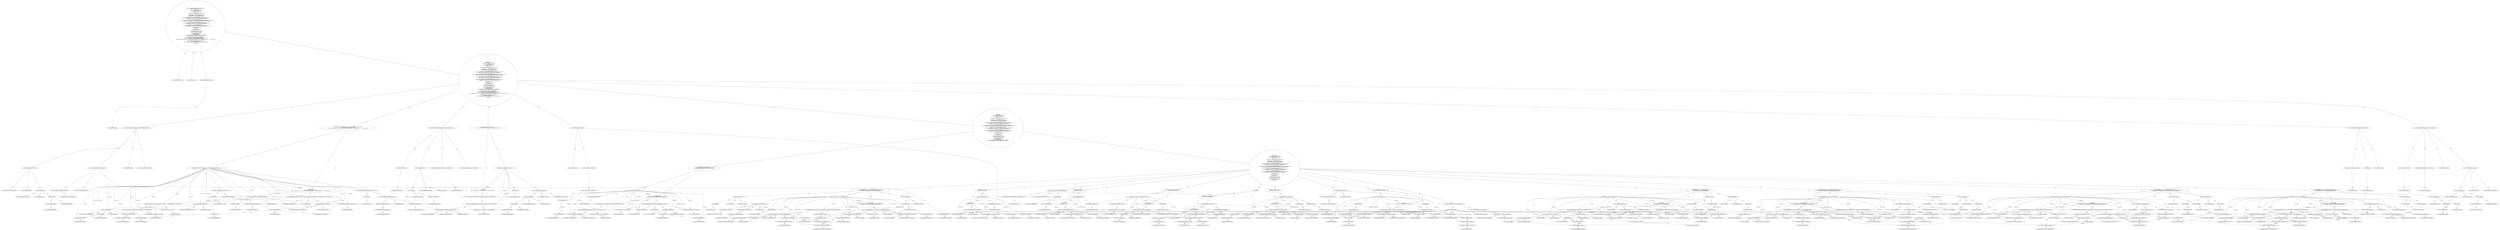 digraph "execute#?" {
0 [label="2:CtTypeReferenceImpl@void" shape=ellipse]
1 [label="2:CtVirtualElement@execute" shape=ellipse]
2 [label="2:CtTypeReferenceImpl@BuildException" shape=ellipse]
3 [label="2:CtPackageReferenceImpl@" shape=ellipse]
4 [label="3:CtTypeReferenceImpl@CommandLineBuilder" shape=ellipse]
5 [label="3:CtPackageReferenceImpl@" shape=ellipse]
6 [label="3:CtLiteralImpl@null" shape=ellipse]
7 [label="3:CtTypeReferenceImpl@<nulltype>" shape=ellipse]
8 [label="3:CtVirtualElement@builder" shape=ellipse]
9 [label="3:CtLocalVariableImpl@CommandLineBuilder builder = null" shape=ellipse]
10 [label="5:CtVariableWriteImpl@builder" shape=ellipse]
11 [label="5:CtLocalVariableReferenceImpl@builder" shape=ellipse]
12 [label="5:CtExecutableReferenceImpl@CommandLineBuilder()" shape=ellipse]
13 [label="5:CtTypeReferenceImpl@CommandLineBuilder" shape=ellipse]
14 [label="5:CtTypeReferenceImpl@CommandLineBuilder" shape=ellipse]
15 [label="5:CtConstructorCallImpl@new CommandLineBuilder()" shape=ellipse]
16 [label="5:CtAssignmentImpl@builder = new CommandLineBuilder()" shape=ellipse]
17 [label="6:CtFieldReferenceImpl@dataFile" shape=ellipse]
18 [label="6:CtTypeReferenceImpl@PlaceHold" shape=ellipse]
19 [label="6:CtFieldReadImpl@dataFile" shape=ellipse]
20 [label="6:CtLiteralImpl@null" shape=ellipse]
21 [label="6:CtTypeReferenceImpl@<nulltype>" shape=ellipse]
22 [label="6:CtBinaryOperatorImpl@dataFile != null" shape=ellipse]
23 [label="7:CtExecutableReferenceImpl@addArg(java.lang.String)" shape=ellipse]
24 [label="7:CtTypeReferenceImpl@CommandLineBuilder" shape=ellipse]
25 [label="7:CtTypeReferenceImpl@String" shape=ellipse]
26 [label="7:CtVirtualElement@addArg" shape=ellipse]
27 [label="7:CtVariableReadImpl@builder" shape=ellipse]
28 [label="7:CtLocalVariableReferenceImpl@builder" shape=ellipse]
29 [label="7:CtLiteralImpl@\"--datafile\"" shape=ellipse]
30 [label="7:CtTypeReferenceImpl@String" shape=ellipse]
31 [label="7:CtFieldReferenceImpl@dataFile" shape=ellipse]
32 [label="7:CtTypeReferenceImpl@PlaceHold" shape=ellipse]
33 [label="7:CtFieldReadImpl@dataFile" shape=ellipse]
34 [label="7:CtInvocationImpl@builder.addArg(\"--datafile\", dataFile)" shape=ellipse]
35 [label="6:CtBlockImpl@\{
    builder.addArg(\"--datafile\", dataFile);
\}" shape=ellipse]
36 [label="6:CtIfImpl@if (dataFile != null) \{
    builder.addArg(\"--datafile\", dataFile);
\}" shape=ellipse]
37 [label="9:CtFieldReferenceImpl@toDir" shape=ellipse]
38 [label="9:CtTypeReferenceImpl@PlaceHold" shape=ellipse]
39 [label="9:CtFieldReadImpl@toDir" shape=ellipse]
40 [label="9:CtLiteralImpl@null" shape=ellipse]
41 [label="9:CtTypeReferenceImpl@<nulltype>" shape=ellipse]
42 [label="9:CtBinaryOperatorImpl@toDir != null" shape=ellipse]
43 [label="10:CtExecutableReferenceImpl@addArg(java.lang.String)" shape=ellipse]
44 [label="10:CtTypeReferenceImpl@CommandLineBuilder" shape=ellipse]
45 [label="10:CtTypeReferenceImpl@String" shape=ellipse]
46 [label="10:CtVirtualElement@addArg" shape=ellipse]
47 [label="10:CtVariableReadImpl@builder" shape=ellipse]
48 [label="10:CtLocalVariableReferenceImpl@builder" shape=ellipse]
49 [label="10:CtLiteralImpl@\"--destination\"" shape=ellipse]
50 [label="10:CtTypeReferenceImpl@String" shape=ellipse]
51 [label="10:CtExecutableReferenceImpl@getAbsolutePath()" shape=ellipse]
52 [label="10:CtTypeReferenceImpl@toDir" shape=ellipse]
53 [label="10:CtVirtualElement@getAbsolutePath" shape=ellipse]
54 [label="10:CtFieldReferenceImpl@toDir" shape=ellipse]
55 [label="10:CtTypeReferenceImpl@PlaceHold" shape=ellipse]
56 [label="10:CtFieldReadImpl@toDir" shape=ellipse]
57 [label="10:CtInvocationImpl@toDir.getAbsolutePath()" shape=ellipse]
58 [label="10:CtInvocationImpl@builder.addArg(\"--destination\", toDir.getAbsolutePath())" shape=ellipse]
59 [label="9:CtBlockImpl@\{
    builder.addArg(\"--destination\", toDir.getAbsolutePath());
\}" shape=ellipse]
60 [label="9:CtIfImpl@if (toDir != null) \{
    builder.addArg(\"--destination\", toDir.getAbsolutePath());
\}" shape=ellipse]
61 [label="12:CtTypeReferenceImpl@int" shape=ellipse]
62 [label="12:CtLiteralImpl@0" shape=ellipse]
63 [label="12:CtTypeReferenceImpl@int" shape=ellipse]
64 [label="12:CtVirtualElement@i" shape=ellipse]
65 [label="12:CtLocalVariableImpl@int i = 0" shape=ellipse]
66 [label="12:CtVariableReadImpl@i" shape=ellipse]
67 [label="12:CtLocalVariableReferenceImpl@i" shape=ellipse]
68 [label="12:CtExecutableReferenceImpl@size()" shape=ellipse]
69 [label="12:CtTypeReferenceImpl@ignoreRegexs" shape=ellipse]
70 [label="12:CtVirtualElement@size" shape=ellipse]
71 [label="12:CtFieldReferenceImpl@ignoreRegexs" shape=ellipse]
72 [label="12:CtTypeReferenceImpl@PlaceHold" shape=ellipse]
73 [label="12:CtFieldReadImpl@ignoreRegexs" shape=ellipse]
74 [label="12:CtInvocationImpl@ignoreRegexs.size()" shape=ellipse]
75 [label="12:CtBinaryOperatorImpl@i < ignoreRegexs.size()" shape=ellipse]
76 [label="12:CtVariableWriteImpl@i" shape=ellipse]
77 [label="12:CtLocalVariableReferenceImpl@i" shape=ellipse]
78 [label="12:CtUnaryOperatorImpl@i++" shape=ellipse]
79 [label="12:CtTypeReferenceImpl@int" shape=ellipse]
80 [label="13:CtTypeReferenceImpl@Ignore" shape=ellipse]
81 [label="13:CtPackageReferenceImpl@" shape=ellipse]
82 [label="13:CtExecutableReferenceImpl@get(int)" shape=ellipse]
83 [label="13:CtTypeReferenceImpl@ignoreRegexs" shape=ellipse]
84 [label="13:CtTypeReferenceImpl@int" shape=ellipse]
85 [label="13:CtVirtualElement@get" shape=ellipse]
86 [label="13:CtFieldReferenceImpl@ignoreRegexs" shape=ellipse]
87 [label="13:CtTypeReferenceImpl@PlaceHold" shape=ellipse]
88 [label="13:CtFieldReadImpl@ignoreRegexs" shape=ellipse]
89 [label="13:CtVariableReadImpl@i" shape=ellipse]
90 [label="13:CtLocalVariableReferenceImpl@i" shape=ellipse]
91 [label="13:CtInvocationImpl@((Ignore) (ignoreRegexs.get(i)))" shape=ellipse]
92 [label="13:CtTypeReferenceImpl@Ignore" shape=ellipse]
93 [label="13:CtVirtualElement@ignoreRegex" shape=ellipse]
94 [label="13:CtLocalVariableImpl@Ignore ignoreRegex = ((Ignore) (ignoreRegexs.get(i)))" shape=ellipse]
95 [label="14:CtExecutableReferenceImpl@addArg(java.lang.String)" shape=ellipse]
96 [label="14:CtTypeReferenceImpl@CommandLineBuilder" shape=ellipse]
97 [label="14:CtTypeReferenceImpl@String" shape=ellipse]
98 [label="14:CtVirtualElement@addArg" shape=ellipse]
99 [label="14:CtVariableReadImpl@builder" shape=ellipse]
100 [label="14:CtLocalVariableReferenceImpl@builder" shape=ellipse]
101 [label="14:CtLiteralImpl@\"--ignore\"" shape=ellipse]
102 [label="14:CtTypeReferenceImpl@String" shape=ellipse]
103 [label="14:CtExecutableReferenceImpl@getRegex()" shape=ellipse]
104 [label="14:CtTypeReferenceImpl@Ignore" shape=ellipse]
105 [label="14:CtVirtualElement@getRegex" shape=ellipse]
106 [label="14:CtVariableReadImpl@ignoreRegex" shape=ellipse]
107 [label="14:CtLocalVariableReferenceImpl@ignoreRegex" shape=ellipse]
108 [label="14:CtInvocationImpl@ignoreRegex.getRegex()" shape=ellipse]
109 [label="14:CtInvocationImpl@builder.addArg(\"--ignore\", ignoreRegex.getRegex())" shape=ellipse]
110 [label="12:CtBlockImpl@\{
    Ignore ignoreRegex = ((Ignore) (ignoreRegexs.get(i)));
    builder.addArg(\"--ignore\", ignoreRegex.getRegex());
\}" shape=ellipse]
111 [label="12:CtForImpl@for (int i = 0; i < ignoreRegexs.size(); i++) \{
    Ignore ignoreRegex = ((Ignore) (ignoreRegexs.get(i)));
    builder.addArg(\"--ignore\", ignoreRegex.getRegex());
\}" shape=ellipse]
112 [label="16:CtTypeReferenceImpl@int" shape=ellipse]
113 [label="16:CtLiteralImpl@0" shape=ellipse]
114 [label="16:CtTypeReferenceImpl@int" shape=ellipse]
115 [label="16:CtVirtualElement@i" shape=ellipse]
116 [label="16:CtLocalVariableImpl@int i = 0" shape=ellipse]
117 [label="16:CtVariableReadImpl@i" shape=ellipse]
118 [label="16:CtLocalVariableReferenceImpl@i" shape=ellipse]
119 [label="16:CtExecutableReferenceImpl@size()" shape=ellipse]
120 [label="16:CtTypeReferenceImpl@ignoreBranchesRegexs" shape=ellipse]
121 [label="16:CtVirtualElement@size" shape=ellipse]
122 [label="16:CtFieldReferenceImpl@ignoreBranchesRegexs" shape=ellipse]
123 [label="16:CtTypeReferenceImpl@PlaceHold" shape=ellipse]
124 [label="16:CtFieldReadImpl@ignoreBranchesRegexs" shape=ellipse]
125 [label="16:CtInvocationImpl@ignoreBranchesRegexs.size()" shape=ellipse]
126 [label="16:CtBinaryOperatorImpl@i < ignoreBranchesRegexs.size()" shape=ellipse]
127 [label="16:CtVariableWriteImpl@i" shape=ellipse]
128 [label="16:CtLocalVariableReferenceImpl@i" shape=ellipse]
129 [label="16:CtUnaryOperatorImpl@i++" shape=ellipse]
130 [label="16:CtTypeReferenceImpl@int" shape=ellipse]
131 [label="17:CtTypeReferenceImpl@IgnoreBranches" shape=ellipse]
132 [label="17:CtPackageReferenceImpl@" shape=ellipse]
133 [label="17:CtExecutableReferenceImpl@get(int)" shape=ellipse]
134 [label="17:CtTypeReferenceImpl@ignoreBranchesRegexs" shape=ellipse]
135 [label="17:CtTypeReferenceImpl@int" shape=ellipse]
136 [label="17:CtVirtualElement@get" shape=ellipse]
137 [label="17:CtFieldReferenceImpl@ignoreBranchesRegexs" shape=ellipse]
138 [label="17:CtTypeReferenceImpl@PlaceHold" shape=ellipse]
139 [label="17:CtFieldReadImpl@ignoreBranchesRegexs" shape=ellipse]
140 [label="17:CtVariableReadImpl@i" shape=ellipse]
141 [label="17:CtLocalVariableReferenceImpl@i" shape=ellipse]
142 [label="17:CtInvocationImpl@((IgnoreBranches) (ignoreBranchesRegexs.get(i)))" shape=ellipse]
143 [label="17:CtTypeReferenceImpl@IgnoreBranches" shape=ellipse]
144 [label="17:CtVirtualElement@ignoreBranchesRegex" shape=ellipse]
145 [label="17:CtLocalVariableImpl@IgnoreBranches ignoreBranchesRegex = ((IgnoreBranches) (ignoreBranchesRegexs.get(i)))" shape=ellipse]
146 [label="18:CtExecutableReferenceImpl@addArg(java.lang.String)" shape=ellipse]
147 [label="18:CtTypeReferenceImpl@CommandLineBuilder" shape=ellipse]
148 [label="18:CtTypeReferenceImpl@String" shape=ellipse]
149 [label="18:CtVirtualElement@addArg" shape=ellipse]
150 [label="18:CtVariableReadImpl@builder" shape=ellipse]
151 [label="18:CtLocalVariableReferenceImpl@builder" shape=ellipse]
152 [label="18:CtLiteralImpl@\"--ignoreBranches\"" shape=ellipse]
153 [label="18:CtTypeReferenceImpl@String" shape=ellipse]
154 [label="18:CtExecutableReferenceImpl@getRegex()" shape=ellipse]
155 [label="18:CtTypeReferenceImpl@IgnoreBranches" shape=ellipse]
156 [label="18:CtVirtualElement@getRegex" shape=ellipse]
157 [label="18:CtVariableReadImpl@ignoreBranchesRegex" shape=ellipse]
158 [label="18:CtLocalVariableReferenceImpl@ignoreBranchesRegex" shape=ellipse]
159 [label="18:CtInvocationImpl@ignoreBranchesRegex.getRegex()" shape=ellipse]
160 [label="18:CtInvocationImpl@builder.addArg(\"--ignoreBranches\", ignoreBranchesRegex.getRegex())" shape=ellipse]
161 [label="16:CtBlockImpl@\{
    IgnoreBranches ignoreBranchesRegex = ((IgnoreBranches) (ignoreBranchesRegexs.get(i)));
    builder.addArg(\"--ignoreBranches\", ignoreBranchesRegex.getRegex());
\}" shape=ellipse]
162 [label="16:CtForImpl@for (int i = 0; i < ignoreBranchesRegexs.size(); i++) \{
    IgnoreBranches ignoreBranchesRegex = ((IgnoreBranches) (ignoreBranchesRegexs.get(i)));
    builder.addArg(\"--ignoreBranches\", ignoreBranchesRegex.getRegex());
\}" shape=ellipse]
163 [label="20:CtTypeReferenceImpl@int" shape=ellipse]
164 [label="20:CtLiteralImpl@0" shape=ellipse]
165 [label="20:CtTypeReferenceImpl@int" shape=ellipse]
166 [label="20:CtVirtualElement@i" shape=ellipse]
167 [label="20:CtLocalVariableImpl@int i = 0" shape=ellipse]
168 [label="20:CtVariableReadImpl@i" shape=ellipse]
169 [label="20:CtLocalVariableReferenceImpl@i" shape=ellipse]
170 [label="20:CtExecutableReferenceImpl@size()" shape=ellipse]
171 [label="20:CtTypeReferenceImpl@ignoreMethodAnnotations" shape=ellipse]
172 [label="20:CtVirtualElement@size" shape=ellipse]
173 [label="20:CtFieldReferenceImpl@ignoreMethodAnnotations" shape=ellipse]
174 [label="20:CtTypeReferenceImpl@PlaceHold" shape=ellipse]
175 [label="20:CtFieldReadImpl@ignoreMethodAnnotations" shape=ellipse]
176 [label="20:CtInvocationImpl@ignoreMethodAnnotations.size()" shape=ellipse]
177 [label="20:CtBinaryOperatorImpl@i < ignoreMethodAnnotations.size()" shape=ellipse]
178 [label="20:CtVariableWriteImpl@i" shape=ellipse]
179 [label="20:CtLocalVariableReferenceImpl@i" shape=ellipse]
180 [label="20:CtUnaryOperatorImpl@i++" shape=ellipse]
181 [label="20:CtTypeReferenceImpl@int" shape=ellipse]
182 [label="21:CtTypeReferenceImpl@IgnoreMethodAnnotation" shape=ellipse]
183 [label="21:CtPackageReferenceImpl@" shape=ellipse]
184 [label="22:CtExecutableReferenceImpl@get(int)" shape=ellipse]
185 [label="22:CtTypeReferenceImpl@ignoreMethodAnnotations" shape=ellipse]
186 [label="22:CtTypeReferenceImpl@int" shape=ellipse]
187 [label="22:CtVirtualElement@get" shape=ellipse]
188 [label="22:CtFieldReferenceImpl@ignoreMethodAnnotations" shape=ellipse]
189 [label="22:CtTypeReferenceImpl@PlaceHold" shape=ellipse]
190 [label="22:CtFieldReadImpl@ignoreMethodAnnotations" shape=ellipse]
191 [label="22:CtVariableReadImpl@i" shape=ellipse]
192 [label="22:CtLocalVariableReferenceImpl@i" shape=ellipse]
193 [label="22:CtInvocationImpl@((IgnoreMethodAnnotation) (ignoreMethodAnnotations.get(i)))" shape=ellipse]
194 [label="22:CtTypeReferenceImpl@IgnoreMethodAnnotation" shape=ellipse]
195 [label="21:CtVirtualElement@ignoreMethodAnn" shape=ellipse]
196 [label="21:CtLocalVariableImpl@IgnoreMethodAnnotation ignoreMethodAnn = ((IgnoreMethodAnnotation) (ignoreMethodAnnotations.get(i)))" shape=ellipse]
197 [label="23:CtExecutableReferenceImpl@addArg(java.lang.String)" shape=ellipse]
198 [label="23:CtTypeReferenceImpl@CommandLineBuilder" shape=ellipse]
199 [label="23:CtTypeReferenceImpl@String" shape=ellipse]
200 [label="23:CtVirtualElement@addArg" shape=ellipse]
201 [label="23:CtVariableReadImpl@builder" shape=ellipse]
202 [label="23:CtLocalVariableReferenceImpl@builder" shape=ellipse]
203 [label="23:CtLiteralImpl@\"--ignoreMethodAnnotation\"" shape=ellipse]
204 [label="23:CtTypeReferenceImpl@String" shape=ellipse]
205 [label="23:CtExecutableReferenceImpl@getAnnotationName()" shape=ellipse]
206 [label="23:CtTypeReferenceImpl@IgnoreMethodAnnotation" shape=ellipse]
207 [label="23:CtVirtualElement@getAnnotationName" shape=ellipse]
208 [label="23:CtVariableReadImpl@ignoreMethodAnn" shape=ellipse]
209 [label="23:CtLocalVariableReferenceImpl@ignoreMethodAnn" shape=ellipse]
210 [label="23:CtInvocationImpl@ignoreMethodAnn.getAnnotationName()" shape=ellipse]
211 [label="23:CtInvocationImpl@builder.addArg(\"--ignoreMethodAnnotation\", ignoreMethodAnn.getAnnotationName())" shape=ellipse]
212 [label="20:CtBlockImpl@\{
    IgnoreMethodAnnotation ignoreMethodAnn = ((IgnoreMethodAnnotation) (ignoreMethodAnnotations.get(i)));
    builder.addArg(\"--ignoreMethodAnnotation\", ignoreMethodAnn.getAnnotationName());
\}" shape=ellipse]
213 [label="20:CtForImpl@for (int i = 0; i < ignoreMethodAnnotations.size(); i++) \{
    IgnoreMethodAnnotation ignoreMethodAnn = ((IgnoreMethodAnnotation) (ignoreMethodAnnotations.get(i)));
    builder.addArg(\"--ignoreMethodAnnotation\", ignoreMethodAnn.getAnnotationName());
\}" shape=ellipse]
214 [label="25:CtTypeReferenceImpl@int" shape=ellipse]
215 [label="25:CtLiteralImpl@0" shape=ellipse]
216 [label="25:CtTypeReferenceImpl@int" shape=ellipse]
217 [label="25:CtVirtualElement@i" shape=ellipse]
218 [label="25:CtLocalVariableImpl@int i = 0" shape=ellipse]
219 [label="25:CtVariableReadImpl@i" shape=ellipse]
220 [label="25:CtLocalVariableReferenceImpl@i" shape=ellipse]
221 [label="25:CtExecutableReferenceImpl@size()" shape=ellipse]
222 [label="25:CtTypeReferenceImpl@includeClassesRegexs" shape=ellipse]
223 [label="25:CtVirtualElement@size" shape=ellipse]
224 [label="25:CtFieldReferenceImpl@includeClassesRegexs" shape=ellipse]
225 [label="25:CtTypeReferenceImpl@PlaceHold" shape=ellipse]
226 [label="25:CtFieldReadImpl@includeClassesRegexs" shape=ellipse]
227 [label="25:CtInvocationImpl@includeClassesRegexs.size()" shape=ellipse]
228 [label="25:CtBinaryOperatorImpl@i < includeClassesRegexs.size()" shape=ellipse]
229 [label="25:CtVariableWriteImpl@i" shape=ellipse]
230 [label="25:CtLocalVariableReferenceImpl@i" shape=ellipse]
231 [label="25:CtUnaryOperatorImpl@i++" shape=ellipse]
232 [label="25:CtTypeReferenceImpl@int" shape=ellipse]
233 [label="26:CtTypeReferenceImpl@IncludeClasses" shape=ellipse]
234 [label="26:CtPackageReferenceImpl@" shape=ellipse]
235 [label="26:CtExecutableReferenceImpl@get(int)" shape=ellipse]
236 [label="26:CtTypeReferenceImpl@includeClassesRegexs" shape=ellipse]
237 [label="26:CtTypeReferenceImpl@int" shape=ellipse]
238 [label="26:CtVirtualElement@get" shape=ellipse]
239 [label="26:CtFieldReferenceImpl@includeClassesRegexs" shape=ellipse]
240 [label="26:CtTypeReferenceImpl@PlaceHold" shape=ellipse]
241 [label="26:CtFieldReadImpl@includeClassesRegexs" shape=ellipse]
242 [label="26:CtVariableReadImpl@i" shape=ellipse]
243 [label="26:CtLocalVariableReferenceImpl@i" shape=ellipse]
244 [label="26:CtInvocationImpl@((IncludeClasses) (includeClassesRegexs.get(i)))" shape=ellipse]
245 [label="26:CtTypeReferenceImpl@IncludeClasses" shape=ellipse]
246 [label="26:CtVirtualElement@includeClassesRegex" shape=ellipse]
247 [label="26:CtLocalVariableImpl@IncludeClasses includeClassesRegex = ((IncludeClasses) (includeClassesRegexs.get(i)))" shape=ellipse]
248 [label="27:CtExecutableReferenceImpl@addArg(java.lang.String)" shape=ellipse]
249 [label="27:CtTypeReferenceImpl@CommandLineBuilder" shape=ellipse]
250 [label="27:CtTypeReferenceImpl@String" shape=ellipse]
251 [label="27:CtVirtualElement@addArg" shape=ellipse]
252 [label="27:CtVariableReadImpl@builder" shape=ellipse]
253 [label="27:CtLocalVariableReferenceImpl@builder" shape=ellipse]
254 [label="27:CtLiteralImpl@\"--includeClasses\"" shape=ellipse]
255 [label="27:CtTypeReferenceImpl@String" shape=ellipse]
256 [label="27:CtExecutableReferenceImpl@getRegex()" shape=ellipse]
257 [label="27:CtTypeReferenceImpl@IncludeClasses" shape=ellipse]
258 [label="27:CtVirtualElement@getRegex" shape=ellipse]
259 [label="27:CtVariableReadImpl@includeClassesRegex" shape=ellipse]
260 [label="27:CtLocalVariableReferenceImpl@includeClassesRegex" shape=ellipse]
261 [label="27:CtInvocationImpl@includeClassesRegex.getRegex()" shape=ellipse]
262 [label="27:CtInvocationImpl@builder.addArg(\"--includeClasses\", includeClassesRegex.getRegex())" shape=ellipse]
263 [label="25:CtBlockImpl@\{
    IncludeClasses includeClassesRegex = ((IncludeClasses) (includeClassesRegexs.get(i)));
    builder.addArg(\"--includeClasses\", includeClassesRegex.getRegex());
\}" shape=ellipse]
264 [label="25:CtForImpl@for (int i = 0; i < includeClassesRegexs.size(); i++) \{
    IncludeClasses includeClassesRegex = ((IncludeClasses) (includeClassesRegexs.get(i)));
    builder.addArg(\"--includeClasses\", includeClassesRegex.getRegex());
\}" shape=ellipse]
265 [label="29:CtTypeReferenceImpl@int" shape=ellipse]
266 [label="29:CtLiteralImpl@0" shape=ellipse]
267 [label="29:CtTypeReferenceImpl@int" shape=ellipse]
268 [label="29:CtVirtualElement@i" shape=ellipse]
269 [label="29:CtLocalVariableImpl@int i = 0" shape=ellipse]
270 [label="29:CtVariableReadImpl@i" shape=ellipse]
271 [label="29:CtLocalVariableReferenceImpl@i" shape=ellipse]
272 [label="29:CtExecutableReferenceImpl@size()" shape=ellipse]
273 [label="29:CtTypeReferenceImpl@excludeClassesRegexs" shape=ellipse]
274 [label="29:CtVirtualElement@size" shape=ellipse]
275 [label="29:CtFieldReferenceImpl@excludeClassesRegexs" shape=ellipse]
276 [label="29:CtTypeReferenceImpl@PlaceHold" shape=ellipse]
277 [label="29:CtFieldReadImpl@excludeClassesRegexs" shape=ellipse]
278 [label="29:CtInvocationImpl@excludeClassesRegexs.size()" shape=ellipse]
279 [label="29:CtBinaryOperatorImpl@i < excludeClassesRegexs.size()" shape=ellipse]
280 [label="29:CtVariableWriteImpl@i" shape=ellipse]
281 [label="29:CtLocalVariableReferenceImpl@i" shape=ellipse]
282 [label="29:CtUnaryOperatorImpl@i++" shape=ellipse]
283 [label="29:CtTypeReferenceImpl@int" shape=ellipse]
284 [label="30:CtTypeReferenceImpl@ExcludeClasses" shape=ellipse]
285 [label="30:CtPackageReferenceImpl@" shape=ellipse]
286 [label="30:CtExecutableReferenceImpl@get(int)" shape=ellipse]
287 [label="30:CtTypeReferenceImpl@excludeClassesRegexs" shape=ellipse]
288 [label="30:CtTypeReferenceImpl@int" shape=ellipse]
289 [label="30:CtVirtualElement@get" shape=ellipse]
290 [label="30:CtFieldReferenceImpl@excludeClassesRegexs" shape=ellipse]
291 [label="30:CtTypeReferenceImpl@PlaceHold" shape=ellipse]
292 [label="30:CtFieldReadImpl@excludeClassesRegexs" shape=ellipse]
293 [label="30:CtVariableReadImpl@i" shape=ellipse]
294 [label="30:CtLocalVariableReferenceImpl@i" shape=ellipse]
295 [label="30:CtInvocationImpl@((ExcludeClasses) (excludeClassesRegexs.get(i)))" shape=ellipse]
296 [label="30:CtTypeReferenceImpl@ExcludeClasses" shape=ellipse]
297 [label="30:CtVirtualElement@excludeClassesRegex" shape=ellipse]
298 [label="30:CtLocalVariableImpl@ExcludeClasses excludeClassesRegex = ((ExcludeClasses) (excludeClassesRegexs.get(i)))" shape=ellipse]
299 [label="31:CtExecutableReferenceImpl@addArg(java.lang.String)" shape=ellipse]
300 [label="31:CtTypeReferenceImpl@CommandLineBuilder" shape=ellipse]
301 [label="31:CtTypeReferenceImpl@String" shape=ellipse]
302 [label="31:CtVirtualElement@addArg" shape=ellipse]
303 [label="31:CtVariableReadImpl@builder" shape=ellipse]
304 [label="31:CtLocalVariableReferenceImpl@builder" shape=ellipse]
305 [label="31:CtLiteralImpl@\"--excludeClasses\"" shape=ellipse]
306 [label="31:CtTypeReferenceImpl@String" shape=ellipse]
307 [label="31:CtExecutableReferenceImpl@getRegex()" shape=ellipse]
308 [label="31:CtTypeReferenceImpl@ExcludeClasses" shape=ellipse]
309 [label="31:CtVirtualElement@getRegex" shape=ellipse]
310 [label="31:CtVariableReadImpl@excludeClassesRegex" shape=ellipse]
311 [label="31:CtLocalVariableReferenceImpl@excludeClassesRegex" shape=ellipse]
312 [label="31:CtInvocationImpl@excludeClassesRegex.getRegex()" shape=ellipse]
313 [label="31:CtInvocationImpl@builder.addArg(\"--excludeClasses\", excludeClassesRegex.getRegex())" shape=ellipse]
314 [label="29:CtBlockImpl@\{
    ExcludeClasses excludeClassesRegex = ((ExcludeClasses) (excludeClassesRegexs.get(i)));
    builder.addArg(\"--excludeClasses\", excludeClassesRegex.getRegex());
\}" shape=ellipse]
315 [label="29:CtForImpl@for (int i = 0; i < excludeClassesRegexs.size(); i++) \{
    ExcludeClasses excludeClassesRegex = ((ExcludeClasses) (excludeClassesRegexs.get(i)));
    builder.addArg(\"--excludeClasses\", excludeClassesRegex.getRegex());
\}" shape=ellipse]
316 [label="33:CtFieldReferenceImpl@ignoreTrivial" shape=ellipse]
317 [label="33:CtTypeReferenceImpl@PlaceHold" shape=ellipse]
318 [label="33:CtFieldReadImpl@ignoreTrivial" shape=ellipse]
319 [label="34:CtExecutableReferenceImpl@addArg(java.lang.String)" shape=ellipse]
320 [label="34:CtTypeReferenceImpl@CommandLineBuilder" shape=ellipse]
321 [label="34:CtTypeReferenceImpl@String" shape=ellipse]
322 [label="34:CtVirtualElement@addArg" shape=ellipse]
323 [label="34:CtVariableReadImpl@builder" shape=ellipse]
324 [label="34:CtLocalVariableReferenceImpl@builder" shape=ellipse]
325 [label="34:CtLiteralImpl@\"--ignoreTrivial\"" shape=ellipse]
326 [label="34:CtTypeReferenceImpl@String" shape=ellipse]
327 [label="34:CtInvocationImpl@builder.addArg(\"--ignoreTrivial\")" shape=ellipse]
328 [label="33:CtBlockImpl@\{
    builder.addArg(\"--ignoreTrivial\");
\}" shape=ellipse]
329 [label="33:CtIfImpl@if (ignoreTrivial) \{
    builder.addArg(\"--ignoreTrivial\");
\}" shape=ellipse]
330 [label="36:CtFieldReferenceImpl@failOnError" shape=ellipse]
331 [label="36:CtTypeReferenceImpl@PlaceHold" shape=ellipse]
332 [label="36:CtFieldReadImpl@failOnError" shape=ellipse]
333 [label="37:CtExecutableReferenceImpl@addArg(java.lang.String)" shape=ellipse]
334 [label="37:CtTypeReferenceImpl@CommandLineBuilder" shape=ellipse]
335 [label="37:CtTypeReferenceImpl@String" shape=ellipse]
336 [label="37:CtVirtualElement@addArg" shape=ellipse]
337 [label="37:CtVariableReadImpl@builder" shape=ellipse]
338 [label="37:CtLocalVariableReferenceImpl@builder" shape=ellipse]
339 [label="37:CtLiteralImpl@\"--failOnError\"" shape=ellipse]
340 [label="37:CtTypeReferenceImpl@String" shape=ellipse]
341 [label="37:CtInvocationImpl@builder.addArg(\"--failOnError\")" shape=ellipse]
342 [label="36:CtBlockImpl@\{
    builder.addArg(\"--failOnError\");
\}" shape=ellipse]
343 [label="36:CtIfImpl@if (failOnError) \{
    builder.addArg(\"--failOnError\");
\}" shape=ellipse]
344 [label="39:CtFieldReferenceImpl@instrumentationClasspath" shape=ellipse]
345 [label="39:CtTypeReferenceImpl@PlaceHold" shape=ellipse]
346 [label="39:CtFieldReadImpl@instrumentationClasspath" shape=ellipse]
347 [label="39:CtLiteralImpl@null" shape=ellipse]
348 [label="39:CtTypeReferenceImpl@<nulltype>" shape=ellipse]
349 [label="39:CtBinaryOperatorImpl@instrumentationClasspath != null" shape=ellipse]
350 [label="40:CtExecutableReferenceImpl@processInstrumentationClasspath()" shape=ellipse]
351 [label="40:CtVirtualElement@processInstrumentationClasspath" shape=ellipse]
352 [label="40:CtTypeAccessImpl@PlaceHold" shape=ellipse]
353 [label="40:CtTypeReferenceImpl@PlaceHold" shape=ellipse]
354 [label="40:CtThisAccessImpl@" shape=ellipse]
355 [label="40:CtTypeReferenceImpl@PlaceHold" shape=ellipse]
356 [label="40:CtInvocationImpl@processInstrumentationClasspath()" shape=ellipse]
357 [label="39:CtBlockImpl@\{
    processInstrumentationClasspath();
\}" shape=ellipse]
358 [label="39:CtIfImpl@if (instrumentationClasspath != null) \{
    processInstrumentationClasspath();
\}" shape=ellipse]
359 [label="42:CtExecutableReferenceImpl@createArgumentsForFilesets(<unknown>)" shape=ellipse]
360 [label="42:CtTypeReferenceImpl@null" shape=ellipse]
361 [label="42:CtVirtualElement@createArgumentsForFilesets" shape=ellipse]
362 [label="42:CtTypeAccessImpl@PlaceHold" shape=ellipse]
363 [label="42:CtTypeReferenceImpl@PlaceHold" shape=ellipse]
364 [label="42:CtThisAccessImpl@" shape=ellipse]
365 [label="42:CtTypeReferenceImpl@PlaceHold" shape=ellipse]
366 [label="42:CtVariableReadImpl@builder" shape=ellipse]
367 [label="42:CtLocalVariableReferenceImpl@builder" shape=ellipse]
368 [label="42:CtInvocationImpl@createArgumentsForFilesets(builder)" shape=ellipse]
369 [label="43:CtExecutableReferenceImpl@saveArgs()" shape=ellipse]
370 [label="43:CtTypeReferenceImpl@CommandLineBuilder" shape=ellipse]
371 [label="43:CtVirtualElement@saveArgs" shape=ellipse]
372 [label="43:CtVariableReadImpl@builder" shape=ellipse]
373 [label="43:CtLocalVariableReferenceImpl@builder" shape=ellipse]
374 [label="43:CtInvocationImpl@builder.saveArgs()" shape=ellipse]
375 [label="4:CtBlockImpl@\{
    builder = new CommandLineBuilder();
    if (dataFile != null) \{
        builder.addArg(\"--datafile\", dataFile);
    \}
    if (toDir != null) \{
        builder.addArg(\"--destination\", toDir.getAbsolutePath());
    \}
    for (int i = 0; i < ignoreRegexs.size(); i++) \{
        Ignore ignoreRegex = ((Ignore) (ignoreRegexs.get(i)));
        builder.addArg(\"--ignore\", ignoreRegex.getRegex());
    \}
    for (int i = 0; i < ignoreBranchesRegexs.size(); i++) \{
        IgnoreBranches ignoreBranchesRegex = ((IgnoreBranches) (ignoreBranchesRegexs.get(i)));
        builder.addArg(\"--ignoreBranches\", ignoreBranchesRegex.getRegex());
    \}
    for (int i = 0; i < ignoreMethodAnnotations.size(); i++) \{
        IgnoreMethodAnnotation ignoreMethodAnn = ((IgnoreMethodAnnotation) (ignoreMethodAnnotations.get(i)));
        builder.addArg(\"--ignoreMethodAnnotation\", ignoreMethodAnn.getAnnotationName());
    \}
    for (int i = 0; i < includeClassesRegexs.size(); i++) \{
        IncludeClasses includeClassesRegex = ((IncludeClasses) (includeClassesRegexs.get(i)));
        builder.addArg(\"--includeClasses\", includeClassesRegex.getRegex());
    \}
    for (int i = 0; i < excludeClassesRegexs.size(); i++) \{
        ExcludeClasses excludeClassesRegex = ((ExcludeClasses) (excludeClassesRegexs.get(i)));
        builder.addArg(\"--excludeClasses\", excludeClassesRegex.getRegex());
    \}
    if (ignoreTrivial) \{
        builder.addArg(\"--ignoreTrivial\");
    \}
    if (failOnError) \{
        builder.addArg(\"--failOnError\");
    \}
    if (instrumentationClasspath != null) \{
        processInstrumentationClasspath();
    \}
    createArgumentsForFilesets(builder);
    builder.saveArgs();
\}" shape=ellipse]
376 [label="44:CtVirtualElement@ioe" shape=ellipse]
377 [label="44:CtTypeReferenceImpl@IOException" shape=ellipse]
378 [label="44:CtPackageReferenceImpl@" shape=ellipse]
379 [label="44:CtCatchVariableImpl@IOException ioe" shape=ellipse]
380 [label="45:CtExecutableReferenceImpl@log(java.lang.String)" shape=ellipse]
381 [label="45:CtTypeReferenceImpl@String" shape=ellipse]
382 [label="45:CtVirtualElement@log" shape=ellipse]
383 [label="45:CtExecutableReferenceImpl@getProject()" shape=ellipse]
384 [label="45:CtVirtualElement@getProject" shape=ellipse]
385 [label="45:CtTypeAccessImpl@PlaceHold" shape=ellipse]
386 [label="45:CtTypeReferenceImpl@PlaceHold" shape=ellipse]
387 [label="45:CtThisAccessImpl@" shape=ellipse]
388 [label="45:CtTypeReferenceImpl@PlaceHold" shape=ellipse]
389 [label="45:CtInvocationImpl@getProject()" shape=ellipse]
390 [label="45:CtLiteralImpl@\"Error creating commands file.\"" shape=ellipse]
391 [label="45:CtTypeReferenceImpl@String" shape=ellipse]
392 [label="45:CtTypeAccessImpl@MSG_ERR" shape=ellipse]
393 [label="45:CtTypeReferenceImpl@MSG_ERR" shape=ellipse]
394 [label="45:CtInvocationImpl@getProject().log(\"Error creating commands file.\", MSG_ERR)" shape=ellipse]
395 [label="46:CtExecutableReferenceImpl@BuildException()" shape=ellipse]
396 [label="46:CtTypeReferenceImpl@BuildException" shape=ellipse]
397 [label="46:CtTypeReferenceImpl@BuildException" shape=ellipse]
398 [label="46:CtLiteralImpl@\"Unable to create the commands file.\"" shape=ellipse]
399 [label="46:CtTypeReferenceImpl@String" shape=ellipse]
400 [label="46:CtVariableReadImpl@ioe" shape=ellipse]
401 [label="46:CtCatchVariableReferenceImpl@ioe" shape=ellipse]
402 [label="46:CtConstructorCallImpl@new BuildException(\"Unable to create the commands file.\", ioe)" shape=ellipse]
403 [label="46:CtThrowImpl@throw new BuildException(\"Unable to create the commands file.\", ioe)" shape=ellipse]
404 [label="44:CtBlockImpl@\{
    getProject().log(\"Error creating commands file.\", MSG_ERR);
    throw new BuildException(\"Unable to create the commands file.\", ioe);
\}" shape=ellipse]
405 [label="44:CtCatchImpl@ catch (IOException ioe) \{
    getProject().log(\"Error creating commands file.\", MSG_ERR);
    throw new BuildException(\"Unable to create the commands file.\", ioe);
\}" shape=ellipse]
406 [label="4:CtTryImpl@try \{
    builder = new CommandLineBuilder();
    if (dataFile != null) \{
        builder.addArg(\"--datafile\", dataFile);
    \}
    if (toDir != null) \{
        builder.addArg(\"--destination\", toDir.getAbsolutePath());
    \}
    for (int i = 0; i < ignoreRegexs.size(); i++) \{
        Ignore ignoreRegex = ((Ignore) (ignoreRegexs.get(i)));
        builder.addArg(\"--ignore\", ignoreRegex.getRegex());
    \}
    for (int i = 0; i < ignoreBranchesRegexs.size(); i++) \{
        IgnoreBranches ignoreBranchesRegex = ((IgnoreBranches) (ignoreBranchesRegexs.get(i)));
        builder.addArg(\"--ignoreBranches\", ignoreBranchesRegex.getRegex());
    \}
    for (int i = 0; i < ignoreMethodAnnotations.size(); i++) \{
        IgnoreMethodAnnotation ignoreMethodAnn = ((IgnoreMethodAnnotation) (ignoreMethodAnnotations.get(i)));
        builder.addArg(\"--ignoreMethodAnnotation\", ignoreMethodAnn.getAnnotationName());
    \}
    for (int i = 0; i < includeClassesRegexs.size(); i++) \{
        IncludeClasses includeClassesRegex = ((IncludeClasses) (includeClassesRegexs.get(i)));
        builder.addArg(\"--includeClasses\", includeClassesRegex.getRegex());
    \}
    for (int i = 0; i < excludeClassesRegexs.size(); i++) \{
        ExcludeClasses excludeClassesRegex = ((ExcludeClasses) (excludeClassesRegexs.get(i)));
        builder.addArg(\"--excludeClasses\", excludeClassesRegex.getRegex());
    \}
    if (ignoreTrivial) \{
        builder.addArg(\"--ignoreTrivial\");
    \}
    if (failOnError) \{
        builder.addArg(\"--failOnError\");
    \}
    if (instrumentationClasspath != null) \{
        processInstrumentationClasspath();
    \}
    createArgumentsForFilesets(builder);
    builder.saveArgs();
\} catch (IOException ioe) \{
    getProject().log(\"Error creating commands file.\", MSG_ERR);
    throw new BuildException(\"Unable to create the commands file.\", ioe);
\}" shape=ellipse]
407 [label="48:CtExecutableReferenceImpl@setValue(java.lang.String)" shape=ellipse]
408 [label="48:CtTypeReferenceImpl@String" shape=ellipse]
409 [label="48:CtVirtualElement@setValue" shape=ellipse]
410 [label="48:CtExecutableReferenceImpl@createArg()" shape=ellipse]
411 [label="48:CtVirtualElement@createArg" shape=ellipse]
412 [label="48:CtExecutableReferenceImpl@getJava()" shape=ellipse]
413 [label="48:CtVirtualElement@getJava" shape=ellipse]
414 [label="48:CtTypeAccessImpl@PlaceHold" shape=ellipse]
415 [label="48:CtTypeReferenceImpl@PlaceHold" shape=ellipse]
416 [label="48:CtThisAccessImpl@" shape=ellipse]
417 [label="48:CtTypeReferenceImpl@PlaceHold" shape=ellipse]
418 [label="48:CtInvocationImpl@getJava()" shape=ellipse]
419 [label="48:CtInvocationImpl@getJava().createArg()" shape=ellipse]
420 [label="48:CtLiteralImpl@\"--commandsfile\"" shape=ellipse]
421 [label="48:CtTypeReferenceImpl@String" shape=ellipse]
422 [label="48:CtInvocationImpl@getJava().createArg().setValue(\"--commandsfile\")" shape=ellipse]
423 [label="49:CtExecutableReferenceImpl@setValue()" shape=ellipse]
424 [label="49:CtVirtualElement@setValue" shape=ellipse]
425 [label="49:CtExecutableReferenceImpl@createArg()" shape=ellipse]
426 [label="49:CtVirtualElement@createArg" shape=ellipse]
427 [label="49:CtExecutableReferenceImpl@getJava()" shape=ellipse]
428 [label="49:CtVirtualElement@getJava" shape=ellipse]
429 [label="49:CtTypeAccessImpl@PlaceHold" shape=ellipse]
430 [label="49:CtTypeReferenceImpl@PlaceHold" shape=ellipse]
431 [label="49:CtThisAccessImpl@" shape=ellipse]
432 [label="49:CtTypeReferenceImpl@PlaceHold" shape=ellipse]
433 [label="49:CtInvocationImpl@getJava()" shape=ellipse]
434 [label="49:CtInvocationImpl@getJava().createArg()" shape=ellipse]
435 [label="49:CtExecutableReferenceImpl@getCommandLineFile()" shape=ellipse]
436 [label="49:CtTypeReferenceImpl@CommandLineBuilder" shape=ellipse]
437 [label="49:CtVirtualElement@getCommandLineFile" shape=ellipse]
438 [label="49:CtVariableReadImpl@builder" shape=ellipse]
439 [label="49:CtLocalVariableReferenceImpl@builder" shape=ellipse]
440 [label="49:CtInvocationImpl@builder.getCommandLineFile()" shape=ellipse]
441 [label="49:CtInvocationImpl@getJava().createArg().setValue(builder.getCommandLineFile())" shape=ellipse]
442 [label="50:CtFieldReferenceImpl@forkedJVMDebugPort" shape=ellipse]
443 [label="50:CtTypeReferenceImpl@PlaceHold" shape=ellipse]
444 [label="50:CtFieldReadImpl@forkedJVMDebugPort" shape=ellipse]
445 [label="50:CtLiteralImpl@null" shape=ellipse]
446 [label="50:CtTypeReferenceImpl@<nulltype>" shape=ellipse]
447 [label="50:CtBinaryOperatorImpl@(forkedJVMDebugPort != null)" shape=ellipse]
448 [label="50:CtExecutableReferenceImpl@intValue()" shape=ellipse]
449 [label="50:CtTypeReferenceImpl@forkedJVMDebugPort" shape=ellipse]
450 [label="50:CtVirtualElement@intValue" shape=ellipse]
451 [label="50:CtFieldReferenceImpl@forkedJVMDebugPort" shape=ellipse]
452 [label="50:CtTypeReferenceImpl@PlaceHold" shape=ellipse]
453 [label="50:CtFieldReadImpl@forkedJVMDebugPort" shape=ellipse]
454 [label="50:CtInvocationImpl@forkedJVMDebugPort.intValue()" shape=ellipse]
455 [label="50:CtLiteralImpl@0" shape=ellipse]
456 [label="50:CtTypeReferenceImpl@int" shape=ellipse]
457 [label="50:CtBinaryOperatorImpl@(forkedJVMDebugPort.intValue() > 0)" shape=ellipse]
458 [label="50:CtBinaryOperatorImpl@(forkedJVMDebugPort != null) && (forkedJVMDebugPort.intValue() > 0)" shape=ellipse]
459 [label="51:CtExecutableReferenceImpl@setValue(java.lang.String)" shape=ellipse]
460 [label="51:CtTypeReferenceImpl@String" shape=ellipse]
461 [label="51:CtVirtualElement@setValue" shape=ellipse]
462 [label="51:CtExecutableReferenceImpl@createJvmarg()" shape=ellipse]
463 [label="51:CtVirtualElement@createJvmarg" shape=ellipse]
464 [label="51:CtExecutableReferenceImpl@getJava()" shape=ellipse]
465 [label="51:CtVirtualElement@getJava" shape=ellipse]
466 [label="51:CtTypeAccessImpl@PlaceHold" shape=ellipse]
467 [label="51:CtTypeReferenceImpl@PlaceHold" shape=ellipse]
468 [label="51:CtThisAccessImpl@" shape=ellipse]
469 [label="51:CtTypeReferenceImpl@PlaceHold" shape=ellipse]
470 [label="51:CtInvocationImpl@getJava()" shape=ellipse]
471 [label="51:CtInvocationImpl@getJava().createJvmarg()" shape=ellipse]
472 [label="51:CtLiteralImpl@\"-Xdebug\"" shape=ellipse]
473 [label="51:CtTypeReferenceImpl@String" shape=ellipse]
474 [label="51:CtInvocationImpl@getJava().createJvmarg().setValue(\"-Xdebug\")" shape=ellipse]
475 [label="54:CtExecutableReferenceImpl@setValue()" shape=ellipse]
476 [label="52:CtVirtualElement@setValue" shape=ellipse]
477 [label="53:CtExecutableReferenceImpl@createJvmarg()" shape=ellipse]
478 [label="52:CtVirtualElement@createJvmarg" shape=ellipse]
479 [label="52:CtExecutableReferenceImpl@getJava()" shape=ellipse]
480 [label="52:CtVirtualElement@getJava" shape=ellipse]
481 [label="52:CtTypeAccessImpl@PlaceHold" shape=ellipse]
482 [label="52:CtTypeReferenceImpl@PlaceHold" shape=ellipse]
483 [label="52:CtThisAccessImpl@" shape=ellipse]
484 [label="52:CtTypeReferenceImpl@PlaceHold" shape=ellipse]
485 [label="52:CtInvocationImpl@getJava()" shape=ellipse]
486 [label="52:CtInvocationImpl@getJava().createJvmarg()" shape=ellipse]
487 [label="55:CtLiteralImpl@\"-Xrunjdwp:transport=dt_socket,address=\"" shape=ellipse]
488 [label="55:CtTypeReferenceImpl@String" shape=ellipse]
489 [label="55:CtFieldReferenceImpl@forkedJVMDebugPort" shape=ellipse]
490 [label="55:CtTypeReferenceImpl@PlaceHold" shape=ellipse]
491 [label="55:CtFieldReadImpl@forkedJVMDebugPort" shape=ellipse]
492 [label="55:CtBinaryOperatorImpl@(\"-Xrunjdwp:transport=dt_socket,address=\" + forkedJVMDebugPort)" shape=ellipse]
493 [label="56:CtLiteralImpl@\",server=y,suspend=y\"" shape=ellipse]
494 [label="56:CtTypeReferenceImpl@String" shape=ellipse]
495 [label="55:CtBinaryOperatorImpl@(\"-Xrunjdwp:transport=dt_socket,address=\" + forkedJVMDebugPort) + \",server=y,suspend=y\"" shape=ellipse]
496 [label="52:CtInvocationImpl@getJava().createJvmarg().setValue((\"-Xrunjdwp:transport=dt_socket,address=\" + forkedJVMDebugPort) + \",server=y,suspend=y\")" shape=ellipse]
497 [label="50:CtBlockImpl@\{
    getJava().createJvmarg().setValue(\"-Xdebug\");
    getJava().createJvmarg().setValue((\"-Xrunjdwp:transport=dt_socket,address=\" + forkedJVMDebugPort) + \",server=y,suspend=y\");
\}" shape=ellipse]
498 [label="50:CtIfImpl@if ((forkedJVMDebugPort != null) && (forkedJVMDebugPort.intValue() > 0)) \{
    getJava().createJvmarg().setValue(\"-Xdebug\");
    getJava().createJvmarg().setValue((\"-Xrunjdwp:transport=dt_socket,address=\" + forkedJVMDebugPort) + \",server=y,suspend=y\");
\}" shape=ellipse]
499 [label="58:CtExecutableReferenceImpl@transferCoberturaDataFileProperty()" shape=ellipse]
500 [label="58:CtTypeReferenceImpl@AntUtil" shape=ellipse]
501 [label="58:CtVirtualElement@transferCoberturaDataFileProperty" shape=ellipse]
502 [label="58:CtTypeAccessImpl@AntUtil" shape=ellipse]
503 [label="58:CtTypeReferenceImpl@AntUtil" shape=ellipse]
504 [label="58:CtExecutableReferenceImpl@getJava()" shape=ellipse]
505 [label="58:CtVirtualElement@getJava" shape=ellipse]
506 [label="58:CtTypeAccessImpl@PlaceHold" shape=ellipse]
507 [label="58:CtTypeReferenceImpl@PlaceHold" shape=ellipse]
508 [label="58:CtThisAccessImpl@" shape=ellipse]
509 [label="58:CtTypeReferenceImpl@PlaceHold" shape=ellipse]
510 [label="58:CtInvocationImpl@getJava()" shape=ellipse]
511 [label="58:CtInvocationImpl@AntUtil.transferCoberturaDataFileProperty(getJava())" shape=ellipse]
512 [label="59:CtExecutableReferenceImpl@executeJava()" shape=ellipse]
513 [label="59:CtVirtualElement@executeJava" shape=ellipse]
514 [label="59:CtExecutableReferenceImpl@getJava()" shape=ellipse]
515 [label="59:CtVirtualElement@getJava" shape=ellipse]
516 [label="59:CtTypeAccessImpl@PlaceHold" shape=ellipse]
517 [label="59:CtTypeReferenceImpl@PlaceHold" shape=ellipse]
518 [label="59:CtThisAccessImpl@" shape=ellipse]
519 [label="59:CtTypeReferenceImpl@PlaceHold" shape=ellipse]
520 [label="59:CtInvocationImpl@getJava()" shape=ellipse]
521 [label="59:CtInvocationImpl@getJava().executeJava()" shape=ellipse]
522 [label="59:CtLiteralImpl@0" shape=ellipse]
523 [label="59:CtTypeReferenceImpl@int" shape=ellipse]
524 [label="59:CtBinaryOperatorImpl@getJava().executeJava() != 0" shape=ellipse]
525 [label="60:CtExecutableReferenceImpl@BuildException(java.lang.String)" shape=ellipse]
526 [label="60:CtTypeReferenceImpl@BuildException" shape=ellipse]
527 [label="60:CtTypeReferenceImpl@BuildException" shape=ellipse]
528 [label="60:CtTypeReferenceImpl@String" shape=ellipse]
529 [label="60:CtLiteralImpl@\"Error instrumenting classes. See messages above.\"" shape=ellipse]
530 [label="60:CtTypeReferenceImpl@String" shape=ellipse]
531 [label="60:CtConstructorCallImpl@new BuildException(\"Error instrumenting classes. See messages above.\")" shape=ellipse]
532 [label="60:CtThrowImpl@throw new BuildException(\"Error instrumenting classes. See messages above.\")" shape=ellipse]
533 [label="59:CtBlockImpl@\{
    throw new BuildException(\"Error instrumenting classes. See messages above.\");
\}" shape=ellipse]
534 [label="59:CtIfImpl@if (getJava().executeJava() != 0) \{
    throw new BuildException(\"Error instrumenting classes. See messages above.\");
\}" shape=ellipse]
535 [label="62:CtExecutableReferenceImpl@dispose()" shape=ellipse]
536 [label="62:CtTypeReferenceImpl@CommandLineBuilder" shape=ellipse]
537 [label="62:CtVirtualElement@dispose" shape=ellipse]
538 [label="62:CtVariableReadImpl@builder" shape=ellipse]
539 [label="62:CtLocalVariableReferenceImpl@builder" shape=ellipse]
540 [label="62:CtInvocationImpl@builder.dispose()" shape=ellipse]
541 [label="2:CtBlockImpl@\{
    CommandLineBuilder builder = null;
    try \{
        builder = new CommandLineBuilder();
        if (dataFile != null) \{
            builder.addArg(\"--datafile\", dataFile);
        \}
        if (toDir != null) \{
            builder.addArg(\"--destination\", toDir.getAbsolutePath());
        \}
        for (int i = 0; i < ignoreRegexs.size(); i++) \{
            Ignore ignoreRegex = ((Ignore) (ignoreRegexs.get(i)));
            builder.addArg(\"--ignore\", ignoreRegex.getRegex());
        \}
        for (int i = 0; i < ignoreBranchesRegexs.size(); i++) \{
            IgnoreBranches ignoreBranchesRegex = ((IgnoreBranches) (ignoreBranchesRegexs.get(i)));
            builder.addArg(\"--ignoreBranches\", ignoreBranchesRegex.getRegex());
        \}
        for (int i = 0; i < ignoreMethodAnnotations.size(); i++) \{
            IgnoreMethodAnnotation ignoreMethodAnn = ((IgnoreMethodAnnotation) (ignoreMethodAnnotations.get(i)));
            builder.addArg(\"--ignoreMethodAnnotation\", ignoreMethodAnn.getAnnotationName());
        \}
        for (int i = 0; i < includeClassesRegexs.size(); i++) \{
            IncludeClasses includeClassesRegex = ((IncludeClasses) (includeClassesRegexs.get(i)));
            builder.addArg(\"--includeClasses\", includeClassesRegex.getRegex());
        \}
        for (int i = 0; i < excludeClassesRegexs.size(); i++) \{
            ExcludeClasses excludeClassesRegex = ((ExcludeClasses) (excludeClassesRegexs.get(i)));
            builder.addArg(\"--excludeClasses\", excludeClassesRegex.getRegex());
        \}
        if (ignoreTrivial) \{
            builder.addArg(\"--ignoreTrivial\");
        \}
        if (failOnError) \{
            builder.addArg(\"--failOnError\");
        \}
        if (instrumentationClasspath != null) \{
            processInstrumentationClasspath();
        \}
        createArgumentsForFilesets(builder);
        builder.saveArgs();
    \} catch (IOException ioe) \{
        getProject().log(\"Error creating commands file.\", MSG_ERR);
        throw new BuildException(\"Unable to create the commands file.\", ioe);
    \}
    getJava().createArg().setValue(\"--commandsfile\");
    getJava().createArg().setValue(builder.getCommandLineFile());
    if ((forkedJVMDebugPort != null) && (forkedJVMDebugPort.intValue() > 0)) \{
        getJava().createJvmarg().setValue(\"-Xdebug\");
        getJava().createJvmarg().setValue((\"-Xrunjdwp:transport=dt_socket,address=\" + forkedJVMDebugPort) + \",server=y,suspend=y\");
    \}
    AntUtil.transferCoberturaDataFileProperty(getJava());
    if (getJava().executeJava() != 0) \{
        throw new BuildException(\"Error instrumenting classes. See messages above.\");
    \}
    builder.dispose();
\}" shape=ellipse]
542 [label="2:CtMethodImpl@public void execute() throws BuildException \{
    CommandLineBuilder builder = null;
    try \{
        builder = new CommandLineBuilder();
        if (dataFile != null) \{
            builder.addArg(\"--datafile\", dataFile);
        \}
        if (toDir != null) \{
            builder.addArg(\"--destination\", toDir.getAbsolutePath());
        \}
        for (int i = 0; i < ignoreRegexs.size(); i++) \{
            Ignore ignoreRegex = ((Ignore) (ignoreRegexs.get(i)));
            builder.addArg(\"--ignore\", ignoreRegex.getRegex());
        \}
        for (int i = 0; i < ignoreBranchesRegexs.size(); i++) \{
            IgnoreBranches ignoreBranchesRegex = ((IgnoreBranches) (ignoreBranchesRegexs.get(i)));
            builder.addArg(\"--ignoreBranches\", ignoreBranchesRegex.getRegex());
        \}
        for (int i = 0; i < ignoreMethodAnnotations.size(); i++) \{
            IgnoreMethodAnnotation ignoreMethodAnn = ((IgnoreMethodAnnotation) (ignoreMethodAnnotations.get(i)));
            builder.addArg(\"--ignoreMethodAnnotation\", ignoreMethodAnn.getAnnotationName());
        \}
        for (int i = 0; i < includeClassesRegexs.size(); i++) \{
            IncludeClasses includeClassesRegex = ((IncludeClasses) (includeClassesRegexs.get(i)));
            builder.addArg(\"--includeClasses\", includeClassesRegex.getRegex());
        \}
        for (int i = 0; i < excludeClassesRegexs.size(); i++) \{
            ExcludeClasses excludeClassesRegex = ((ExcludeClasses) (excludeClassesRegexs.get(i)));
            builder.addArg(\"--excludeClasses\", excludeClassesRegex.getRegex());
        \}
        if (ignoreTrivial) \{
            builder.addArg(\"--ignoreTrivial\");
        \}
        if (failOnError) \{
            builder.addArg(\"--failOnError\");
        \}
        if (instrumentationClasspath != null) \{
            processInstrumentationClasspath();
        \}
        createArgumentsForFilesets(builder);
        builder.saveArgs();
    \} catch (IOException ioe) \{
        getProject().log(\"Error creating commands file.\", MSG_ERR);
        throw new BuildException(\"Unable to create the commands file.\", ioe);
    \}
    getJava().createArg().setValue(\"--commandsfile\");
    getJava().createArg().setValue(builder.getCommandLineFile());
    if ((forkedJVMDebugPort != null) && (forkedJVMDebugPort.intValue() > 0)) \{
        getJava().createJvmarg().setValue(\"-Xdebug\");
        getJava().createJvmarg().setValue((\"-Xrunjdwp:transport=dt_socket,address=\" + forkedJVMDebugPort) + \",server=y,suspend=y\");
    \}
    AntUtil.transferCoberturaDataFileProperty(getJava());
    if (getJava().executeJava() != 0) \{
        throw new BuildException(\"Error instrumenting classes. See messages above.\");
    \}
    builder.dispose();
\}" shape=ellipse]
543 [label="36:Insert@INSERT" shape=ellipse]
544 [label="36:CtPackageReferenceImpl@" shape=ellipse]
545 [label="36:CtTypeReferenceImpl@PlaceHold" shape=ellipse]
546 [label="36:CtFieldReferenceImpl@threadsafeRigorous" shape=ellipse]
547 [label="36:CtFieldReadImpl@threadsafeRigorous" shape=ellipse]
548 [label="37:CtPackageReferenceImpl@" shape=ellipse]
549 [label="37:CtTypeReferenceImpl@CommandLineBuilder" shape=ellipse]
550 [label="37:CtLocalVariableReferenceImpl@builder" shape=ellipse]
551 [label="37:CtVariableReadImpl@builder" shape=ellipse]
552 [label="37:CtPackageReferenceImpl@" shape=ellipse]
553 [label="37:CtTypeReferenceImpl@CommandLineBuilder" shape=ellipse]
554 [label="37:CtPackageReferenceImpl@java.lang" shape=ellipse]
555 [label="37:CtTypeReferenceImpl@String" shape=ellipse]
556 [label="37:CtExecutableReferenceImpl@addArg(java.lang.String)" shape=ellipse]
557 [label="37:CtPackageReferenceImpl@java.lang" shape=ellipse]
558 [label="37:CtTypeReferenceImpl@String" shape=ellipse]
559 [label="37:CtLiteralImpl@\"--threadsafeRigorous\"" shape=ellipse]
560 [label="37:CtInvocationImpl@builder.addArg(\"--threadsafeRigorous\")" shape=ellipse]
561 [label="37:CtVirtualElement@addArg" shape=ellipse]
562 [label="36:CtBlockImpl@\{
    builder.addArg(\"--threadsafeRigorous\");
\}" shape=ellipse]
563 [label="36:CtIfImpl@if (threadsafeRigorous) \{
    builder.addArg(\"--threadsafeRigorous\");
\}" shape=ellipse]
2 -> 3 [label="AST"];
4 -> 5 [label="AST"];
6 -> 7 [label="AST"];
9 -> 8 [label="AST"];
9 -> 4 [label="AST"];
9 -> 6 [label="AST"];
10 -> 11 [label="AST"];
10 -> 27 [label="Define-Use"];
10 -> 47 [label="Define-Use"];
10 -> 99 [label="Define-Use"];
10 -> 150 [label="Define-Use"];
10 -> 201 [label="Define-Use"];
10 -> 252 [label="Define-Use"];
10 -> 303 [label="Define-Use"];
10 -> 323 [label="Define-Use"];
10 -> 337 [label="Define-Use"];
10 -> 366 [label="Define-Use"];
10 -> 372 [label="Define-Use"];
10 -> 438 [label="Define-Use"];
10 -> 538 [label="Define-Use"];
10 -> 551 [label="Define-Use"];
10 -> 551 [label="Data Dep"];
10 -> 551 [label="Control Dep"];
12 -> 13 [label="AST"];
12 -> 14 [label="AST"];
15 -> 12 [label="AST"];
16 -> 10 [label="AST"];
16 -> 15 [label="AST"];
17 -> 18 [label="AST"];
19 -> 17 [label="AST"];
20 -> 21 [label="AST"];
22 -> 19 [label="AST"];
22 -> 20 [label="AST"];
22 -> 35 [label="Control Dep"];
22 -> 34 [label="Control Dep"];
22 -> 23 [label="Control Dep"];
22 -> 27 [label="Control Dep"];
22 -> 29 [label="Control Dep"];
22 -> 33 [label="Control Dep"];
23 -> 24 [label="AST"];
23 -> 25 [label="AST"];
27 -> 28 [label="AST"];
29 -> 30 [label="AST"];
31 -> 32 [label="AST"];
33 -> 31 [label="AST"];
34 -> 26 [label="AST"];
34 -> 27 [label="AST"];
34 -> 23 [label="AST"];
34 -> 29 [label="AST"];
34 -> 33 [label="AST"];
35 -> 34 [label="AST"];
36 -> 22 [label="AST"];
36 -> 35 [label="AST"];
37 -> 38 [label="AST"];
39 -> 37 [label="AST"];
40 -> 41 [label="AST"];
42 -> 39 [label="AST"];
42 -> 40 [label="AST"];
42 -> 59 [label="Control Dep"];
42 -> 58 [label="Control Dep"];
42 -> 43 [label="Control Dep"];
42 -> 47 [label="Control Dep"];
42 -> 49 [label="Control Dep"];
42 -> 57 [label="Control Dep"];
42 -> 51 [label="Control Dep"];
42 -> 56 [label="Control Dep"];
43 -> 44 [label="AST"];
43 -> 45 [label="AST"];
47 -> 48 [label="AST"];
49 -> 50 [label="AST"];
51 -> 52 [label="AST"];
54 -> 55 [label="AST"];
56 -> 54 [label="AST"];
57 -> 53 [label="AST"];
57 -> 56 [label="AST"];
57 -> 51 [label="AST"];
58 -> 46 [label="AST"];
58 -> 47 [label="AST"];
58 -> 43 [label="AST"];
58 -> 49 [label="AST"];
58 -> 57 [label="AST"];
59 -> 58 [label="AST"];
60 -> 42 [label="AST"];
60 -> 59 [label="AST"];
62 -> 63 [label="AST"];
64 -> 66 [label="Define-Use"];
65 -> 64 [label="AST"];
65 -> 61 [label="AST"];
65 -> 62 [label="AST"];
66 -> 67 [label="AST"];
68 -> 69 [label="AST"];
71 -> 72 [label="AST"];
73 -> 71 [label="AST"];
74 -> 70 [label="AST"];
74 -> 73 [label="AST"];
74 -> 68 [label="AST"];
75 -> 66 [label="AST"];
75 -> 74 [label="AST"];
75 -> 110 [label="Control Dep"];
75 -> 94 [label="Control Dep"];
75 -> 91 [label="Control Dep"];
75 -> 82 [label="Control Dep"];
75 -> 88 [label="Control Dep"];
75 -> 89 [label="Control Dep"];
75 -> 109 [label="Control Dep"];
75 -> 95 [label="Control Dep"];
75 -> 99 [label="Control Dep"];
75 -> 101 [label="Control Dep"];
75 -> 108 [label="Control Dep"];
75 -> 103 [label="Control Dep"];
75 -> 106 [label="Control Dep"];
76 -> 77 [label="AST"];
76 -> 89 [label="Define-Use"];
78 -> 79 [label="AST"];
78 -> 76 [label="AST"];
80 -> 81 [label="AST"];
82 -> 83 [label="AST"];
82 -> 84 [label="AST"];
86 -> 87 [label="AST"];
88 -> 86 [label="AST"];
88 -> 93 [label="Data Dep"];
89 -> 90 [label="AST"];
89 -> 93 [label="Data Dep"];
91 -> 85 [label="AST"];
91 -> 92 [label="AST"];
91 -> 88 [label="AST"];
91 -> 82 [label="AST"];
91 -> 89 [label="AST"];
93 -> 106 [label="Define-Use"];
94 -> 93 [label="AST"];
94 -> 80 [label="AST"];
94 -> 91 [label="AST"];
95 -> 96 [label="AST"];
95 -> 97 [label="AST"];
99 -> 100 [label="AST"];
101 -> 102 [label="AST"];
103 -> 104 [label="AST"];
106 -> 107 [label="AST"];
108 -> 105 [label="AST"];
108 -> 106 [label="AST"];
108 -> 103 [label="AST"];
109 -> 98 [label="AST"];
109 -> 99 [label="AST"];
109 -> 95 [label="AST"];
109 -> 101 [label="AST"];
109 -> 108 [label="AST"];
110 -> 94 [label="AST"];
110 -> 109 [label="AST"];
111 -> 65 [label="AST"];
111 -> 75 [label="AST"];
111 -> 78 [label="AST"];
111 -> 110 [label="AST"];
113 -> 114 [label="AST"];
115 -> 117 [label="Define-Use"];
116 -> 115 [label="AST"];
116 -> 112 [label="AST"];
116 -> 113 [label="AST"];
117 -> 118 [label="AST"];
119 -> 120 [label="AST"];
122 -> 123 [label="AST"];
124 -> 122 [label="AST"];
125 -> 121 [label="AST"];
125 -> 124 [label="AST"];
125 -> 119 [label="AST"];
126 -> 117 [label="AST"];
126 -> 125 [label="AST"];
126 -> 161 [label="Control Dep"];
126 -> 145 [label="Control Dep"];
126 -> 142 [label="Control Dep"];
126 -> 133 [label="Control Dep"];
126 -> 139 [label="Control Dep"];
126 -> 140 [label="Control Dep"];
126 -> 160 [label="Control Dep"];
126 -> 146 [label="Control Dep"];
126 -> 150 [label="Control Dep"];
126 -> 152 [label="Control Dep"];
126 -> 159 [label="Control Dep"];
126 -> 154 [label="Control Dep"];
126 -> 157 [label="Control Dep"];
127 -> 128 [label="AST"];
127 -> 140 [label="Define-Use"];
129 -> 130 [label="AST"];
129 -> 127 [label="AST"];
131 -> 132 [label="AST"];
133 -> 134 [label="AST"];
133 -> 135 [label="AST"];
137 -> 138 [label="AST"];
139 -> 137 [label="AST"];
139 -> 144 [label="Data Dep"];
140 -> 141 [label="AST"];
140 -> 144 [label="Data Dep"];
142 -> 136 [label="AST"];
142 -> 143 [label="AST"];
142 -> 139 [label="AST"];
142 -> 133 [label="AST"];
142 -> 140 [label="AST"];
144 -> 157 [label="Define-Use"];
145 -> 144 [label="AST"];
145 -> 131 [label="AST"];
145 -> 142 [label="AST"];
146 -> 147 [label="AST"];
146 -> 148 [label="AST"];
150 -> 151 [label="AST"];
152 -> 153 [label="AST"];
154 -> 155 [label="AST"];
157 -> 158 [label="AST"];
159 -> 156 [label="AST"];
159 -> 157 [label="AST"];
159 -> 154 [label="AST"];
160 -> 149 [label="AST"];
160 -> 150 [label="AST"];
160 -> 146 [label="AST"];
160 -> 152 [label="AST"];
160 -> 159 [label="AST"];
161 -> 145 [label="AST"];
161 -> 160 [label="AST"];
162 -> 116 [label="AST"];
162 -> 126 [label="AST"];
162 -> 129 [label="AST"];
162 -> 161 [label="AST"];
164 -> 165 [label="AST"];
166 -> 168 [label="Define-Use"];
167 -> 166 [label="AST"];
167 -> 163 [label="AST"];
167 -> 164 [label="AST"];
168 -> 169 [label="AST"];
170 -> 171 [label="AST"];
173 -> 174 [label="AST"];
175 -> 173 [label="AST"];
176 -> 172 [label="AST"];
176 -> 175 [label="AST"];
176 -> 170 [label="AST"];
177 -> 168 [label="AST"];
177 -> 176 [label="AST"];
177 -> 212 [label="Control Dep"];
177 -> 196 [label="Control Dep"];
177 -> 193 [label="Control Dep"];
177 -> 184 [label="Control Dep"];
177 -> 190 [label="Control Dep"];
177 -> 191 [label="Control Dep"];
177 -> 211 [label="Control Dep"];
177 -> 197 [label="Control Dep"];
177 -> 201 [label="Control Dep"];
177 -> 203 [label="Control Dep"];
177 -> 210 [label="Control Dep"];
177 -> 205 [label="Control Dep"];
177 -> 208 [label="Control Dep"];
178 -> 179 [label="AST"];
178 -> 191 [label="Define-Use"];
180 -> 181 [label="AST"];
180 -> 178 [label="AST"];
182 -> 183 [label="AST"];
184 -> 185 [label="AST"];
184 -> 186 [label="AST"];
188 -> 189 [label="AST"];
190 -> 188 [label="AST"];
190 -> 195 [label="Data Dep"];
191 -> 192 [label="AST"];
191 -> 195 [label="Data Dep"];
193 -> 187 [label="AST"];
193 -> 194 [label="AST"];
193 -> 190 [label="AST"];
193 -> 184 [label="AST"];
193 -> 191 [label="AST"];
195 -> 208 [label="Define-Use"];
196 -> 195 [label="AST"];
196 -> 182 [label="AST"];
196 -> 193 [label="AST"];
197 -> 198 [label="AST"];
197 -> 199 [label="AST"];
201 -> 202 [label="AST"];
203 -> 204 [label="AST"];
205 -> 206 [label="AST"];
208 -> 209 [label="AST"];
210 -> 207 [label="AST"];
210 -> 208 [label="AST"];
210 -> 205 [label="AST"];
211 -> 200 [label="AST"];
211 -> 201 [label="AST"];
211 -> 197 [label="AST"];
211 -> 203 [label="AST"];
211 -> 210 [label="AST"];
212 -> 196 [label="AST"];
212 -> 211 [label="AST"];
213 -> 167 [label="AST"];
213 -> 177 [label="AST"];
213 -> 180 [label="AST"];
213 -> 212 [label="AST"];
215 -> 216 [label="AST"];
217 -> 219 [label="Define-Use"];
218 -> 217 [label="AST"];
218 -> 214 [label="AST"];
218 -> 215 [label="AST"];
219 -> 220 [label="AST"];
221 -> 222 [label="AST"];
224 -> 225 [label="AST"];
226 -> 224 [label="AST"];
227 -> 223 [label="AST"];
227 -> 226 [label="AST"];
227 -> 221 [label="AST"];
228 -> 219 [label="AST"];
228 -> 227 [label="AST"];
228 -> 263 [label="Control Dep"];
228 -> 247 [label="Control Dep"];
228 -> 244 [label="Control Dep"];
228 -> 235 [label="Control Dep"];
228 -> 241 [label="Control Dep"];
228 -> 242 [label="Control Dep"];
228 -> 262 [label="Control Dep"];
228 -> 248 [label="Control Dep"];
228 -> 252 [label="Control Dep"];
228 -> 254 [label="Control Dep"];
228 -> 261 [label="Control Dep"];
228 -> 256 [label="Control Dep"];
228 -> 259 [label="Control Dep"];
229 -> 230 [label="AST"];
229 -> 242 [label="Define-Use"];
231 -> 232 [label="AST"];
231 -> 229 [label="AST"];
233 -> 234 [label="AST"];
235 -> 236 [label="AST"];
235 -> 237 [label="AST"];
239 -> 240 [label="AST"];
241 -> 239 [label="AST"];
241 -> 246 [label="Data Dep"];
242 -> 243 [label="AST"];
242 -> 246 [label="Data Dep"];
244 -> 238 [label="AST"];
244 -> 245 [label="AST"];
244 -> 241 [label="AST"];
244 -> 235 [label="AST"];
244 -> 242 [label="AST"];
246 -> 259 [label="Define-Use"];
247 -> 246 [label="AST"];
247 -> 233 [label="AST"];
247 -> 244 [label="AST"];
248 -> 249 [label="AST"];
248 -> 250 [label="AST"];
252 -> 253 [label="AST"];
254 -> 255 [label="AST"];
256 -> 257 [label="AST"];
259 -> 260 [label="AST"];
261 -> 258 [label="AST"];
261 -> 259 [label="AST"];
261 -> 256 [label="AST"];
262 -> 251 [label="AST"];
262 -> 252 [label="AST"];
262 -> 248 [label="AST"];
262 -> 254 [label="AST"];
262 -> 261 [label="AST"];
263 -> 247 [label="AST"];
263 -> 262 [label="AST"];
264 -> 218 [label="AST"];
264 -> 228 [label="AST"];
264 -> 231 [label="AST"];
264 -> 263 [label="AST"];
266 -> 267 [label="AST"];
268 -> 270 [label="Define-Use"];
269 -> 268 [label="AST"];
269 -> 265 [label="AST"];
269 -> 266 [label="AST"];
270 -> 271 [label="AST"];
272 -> 273 [label="AST"];
275 -> 276 [label="AST"];
277 -> 275 [label="AST"];
278 -> 274 [label="AST"];
278 -> 277 [label="AST"];
278 -> 272 [label="AST"];
279 -> 270 [label="AST"];
279 -> 278 [label="AST"];
279 -> 314 [label="Control Dep"];
279 -> 298 [label="Control Dep"];
279 -> 295 [label="Control Dep"];
279 -> 286 [label="Control Dep"];
279 -> 292 [label="Control Dep"];
279 -> 293 [label="Control Dep"];
279 -> 313 [label="Control Dep"];
279 -> 299 [label="Control Dep"];
279 -> 303 [label="Control Dep"];
279 -> 305 [label="Control Dep"];
279 -> 312 [label="Control Dep"];
279 -> 307 [label="Control Dep"];
279 -> 310 [label="Control Dep"];
280 -> 281 [label="AST"];
280 -> 293 [label="Define-Use"];
282 -> 283 [label="AST"];
282 -> 280 [label="AST"];
284 -> 285 [label="AST"];
286 -> 287 [label="AST"];
286 -> 288 [label="AST"];
290 -> 291 [label="AST"];
292 -> 290 [label="AST"];
292 -> 297 [label="Data Dep"];
293 -> 294 [label="AST"];
293 -> 297 [label="Data Dep"];
295 -> 289 [label="AST"];
295 -> 296 [label="AST"];
295 -> 292 [label="AST"];
295 -> 286 [label="AST"];
295 -> 293 [label="AST"];
297 -> 310 [label="Define-Use"];
298 -> 297 [label="AST"];
298 -> 284 [label="AST"];
298 -> 295 [label="AST"];
299 -> 300 [label="AST"];
299 -> 301 [label="AST"];
303 -> 304 [label="AST"];
305 -> 306 [label="AST"];
307 -> 308 [label="AST"];
310 -> 311 [label="AST"];
312 -> 309 [label="AST"];
312 -> 310 [label="AST"];
312 -> 307 [label="AST"];
313 -> 302 [label="AST"];
313 -> 303 [label="AST"];
313 -> 299 [label="AST"];
313 -> 305 [label="AST"];
313 -> 312 [label="AST"];
314 -> 298 [label="AST"];
314 -> 313 [label="AST"];
315 -> 269 [label="AST"];
315 -> 279 [label="AST"];
315 -> 282 [label="AST"];
315 -> 314 [label="AST"];
316 -> 317 [label="AST"];
318 -> 316 [label="AST"];
318 -> 328 [label="Control Dep"];
318 -> 327 [label="Control Dep"];
318 -> 319 [label="Control Dep"];
318 -> 323 [label="Control Dep"];
318 -> 325 [label="Control Dep"];
319 -> 320 [label="AST"];
319 -> 321 [label="AST"];
323 -> 324 [label="AST"];
325 -> 326 [label="AST"];
327 -> 322 [label="AST"];
327 -> 323 [label="AST"];
327 -> 319 [label="AST"];
327 -> 325 [label="AST"];
328 -> 327 [label="AST"];
329 -> 318 [label="AST"];
329 -> 328 [label="AST"];
330 -> 331 [label="AST"];
332 -> 330 [label="AST"];
332 -> 342 [label="Control Dep"];
332 -> 341 [label="Control Dep"];
332 -> 333 [label="Control Dep"];
332 -> 337 [label="Control Dep"];
332 -> 339 [label="Control Dep"];
333 -> 334 [label="AST"];
333 -> 335 [label="AST"];
337 -> 338 [label="AST"];
339 -> 340 [label="AST"];
341 -> 336 [label="AST"];
341 -> 337 [label="AST"];
341 -> 333 [label="AST"];
341 -> 339 [label="AST"];
342 -> 341 [label="AST"];
343 -> 332 [label="AST"];
343 -> 342 [label="AST"];
344 -> 345 [label="AST"];
346 -> 344 [label="AST"];
347 -> 348 [label="AST"];
349 -> 346 [label="AST"];
349 -> 347 [label="AST"];
349 -> 357 [label="Control Dep"];
349 -> 356 [label="Control Dep"];
349 -> 350 [label="Control Dep"];
349 -> 354 [label="Control Dep"];
349 -> 352 [label="Control Dep"];
352 -> 353 [label="AST"];
354 -> 355 [label="AST"];
354 -> 352 [label="AST"];
356 -> 351 [label="AST"];
356 -> 354 [label="AST"];
356 -> 350 [label="AST"];
357 -> 356 [label="AST"];
358 -> 349 [label="AST"];
358 -> 357 [label="AST"];
359 -> 360 [label="AST"];
362 -> 363 [label="AST"];
364 -> 365 [label="AST"];
364 -> 362 [label="AST"];
366 -> 367 [label="AST"];
368 -> 361 [label="AST"];
368 -> 364 [label="AST"];
368 -> 359 [label="AST"];
368 -> 366 [label="AST"];
369 -> 370 [label="AST"];
372 -> 373 [label="AST"];
374 -> 371 [label="AST"];
374 -> 372 [label="AST"];
374 -> 369 [label="AST"];
375 -> 16 [label="AST"];
375 -> 36 [label="AST"];
375 -> 60 [label="AST"];
375 -> 111 [label="AST"];
375 -> 162 [label="AST"];
375 -> 213 [label="AST"];
375 -> 264 [label="AST"];
375 -> 315 [label="AST"];
375 -> 329 [label="AST"];
375 -> 343 [label="AST"];
375 -> 358 [label="AST"];
375 -> 368 [label="AST"];
375 -> 374 [label="AST"];
375 -> 543 [label="Action"];
376 -> 400 [label="Define-Use"];
377 -> 378 [label="AST"];
379 -> 376 [label="AST"];
379 -> 377 [label="AST"];
379 -> 404 [label="Control Dep"];
379 -> 394 [label="Control Dep"];
379 -> 380 [label="Control Dep"];
379 -> 389 [label="Control Dep"];
379 -> 383 [label="Control Dep"];
379 -> 387 [label="Control Dep"];
379 -> 385 [label="Control Dep"];
379 -> 390 [label="Control Dep"];
379 -> 392 [label="Control Dep"];
379 -> 403 [label="Control Dep"];
379 -> 402 [label="Control Dep"];
379 -> 395 [label="Control Dep"];
379 -> 398 [label="Control Dep"];
379 -> 400 [label="Control Dep"];
380 -> 381 [label="AST"];
385 -> 386 [label="AST"];
387 -> 388 [label="AST"];
387 -> 385 [label="AST"];
389 -> 384 [label="AST"];
389 -> 387 [label="AST"];
389 -> 383 [label="AST"];
390 -> 391 [label="AST"];
392 -> 393 [label="AST"];
394 -> 382 [label="AST"];
394 -> 389 [label="AST"];
394 -> 380 [label="AST"];
394 -> 390 [label="AST"];
394 -> 392 [label="AST"];
395 -> 396 [label="AST"];
395 -> 397 [label="AST"];
398 -> 399 [label="AST"];
400 -> 401 [label="AST"];
402 -> 395 [label="AST"];
402 -> 398 [label="AST"];
402 -> 400 [label="AST"];
403 -> 402 [label="AST"];
404 -> 394 [label="AST"];
404 -> 403 [label="AST"];
405 -> 379 [label="AST"];
405 -> 404 [label="AST"];
406 -> 375 [label="AST"];
406 -> 405 [label="AST"];
407 -> 408 [label="AST"];
414 -> 415 [label="AST"];
416 -> 417 [label="AST"];
416 -> 414 [label="AST"];
418 -> 413 [label="AST"];
418 -> 416 [label="AST"];
418 -> 412 [label="AST"];
419 -> 411 [label="AST"];
419 -> 418 [label="AST"];
419 -> 410 [label="AST"];
420 -> 421 [label="AST"];
422 -> 409 [label="AST"];
422 -> 419 [label="AST"];
422 -> 407 [label="AST"];
422 -> 420 [label="AST"];
429 -> 430 [label="AST"];
431 -> 432 [label="AST"];
431 -> 429 [label="AST"];
433 -> 428 [label="AST"];
433 -> 431 [label="AST"];
433 -> 427 [label="AST"];
434 -> 426 [label="AST"];
434 -> 433 [label="AST"];
434 -> 425 [label="AST"];
435 -> 436 [label="AST"];
438 -> 439 [label="AST"];
440 -> 437 [label="AST"];
440 -> 438 [label="AST"];
440 -> 435 [label="AST"];
441 -> 424 [label="AST"];
441 -> 434 [label="AST"];
441 -> 423 [label="AST"];
441 -> 440 [label="AST"];
442 -> 443 [label="AST"];
444 -> 442 [label="AST"];
445 -> 446 [label="AST"];
447 -> 444 [label="AST"];
447 -> 445 [label="AST"];
448 -> 449 [label="AST"];
451 -> 452 [label="AST"];
453 -> 451 [label="AST"];
454 -> 450 [label="AST"];
454 -> 453 [label="AST"];
454 -> 448 [label="AST"];
455 -> 456 [label="AST"];
457 -> 454 [label="AST"];
457 -> 455 [label="AST"];
458 -> 447 [label="AST"];
458 -> 457 [label="AST"];
458 -> 497 [label="Control Dep"];
458 -> 474 [label="Control Dep"];
458 -> 459 [label="Control Dep"];
458 -> 471 [label="Control Dep"];
458 -> 462 [label="Control Dep"];
458 -> 470 [label="Control Dep"];
458 -> 464 [label="Control Dep"];
458 -> 468 [label="Control Dep"];
458 -> 466 [label="Control Dep"];
458 -> 472 [label="Control Dep"];
458 -> 496 [label="Control Dep"];
458 -> 475 [label="Control Dep"];
458 -> 486 [label="Control Dep"];
458 -> 477 [label="Control Dep"];
458 -> 485 [label="Control Dep"];
458 -> 479 [label="Control Dep"];
458 -> 483 [label="Control Dep"];
458 -> 481 [label="Control Dep"];
458 -> 495 [label="Control Dep"];
458 -> 492 [label="Control Dep"];
458 -> 487 [label="Control Dep"];
458 -> 491 [label="Control Dep"];
458 -> 493 [label="Control Dep"];
459 -> 460 [label="AST"];
466 -> 467 [label="AST"];
468 -> 469 [label="AST"];
468 -> 466 [label="AST"];
470 -> 465 [label="AST"];
470 -> 468 [label="AST"];
470 -> 464 [label="AST"];
471 -> 463 [label="AST"];
471 -> 470 [label="AST"];
471 -> 462 [label="AST"];
472 -> 473 [label="AST"];
474 -> 461 [label="AST"];
474 -> 471 [label="AST"];
474 -> 459 [label="AST"];
474 -> 472 [label="AST"];
481 -> 482 [label="AST"];
483 -> 484 [label="AST"];
483 -> 481 [label="AST"];
485 -> 480 [label="AST"];
485 -> 483 [label="AST"];
485 -> 479 [label="AST"];
486 -> 478 [label="AST"];
486 -> 485 [label="AST"];
486 -> 477 [label="AST"];
487 -> 488 [label="AST"];
489 -> 490 [label="AST"];
491 -> 489 [label="AST"];
492 -> 487 [label="AST"];
492 -> 491 [label="AST"];
493 -> 494 [label="AST"];
495 -> 492 [label="AST"];
495 -> 493 [label="AST"];
496 -> 476 [label="AST"];
496 -> 486 [label="AST"];
496 -> 475 [label="AST"];
496 -> 495 [label="AST"];
497 -> 474 [label="AST"];
497 -> 496 [label="AST"];
498 -> 458 [label="AST"];
498 -> 497 [label="AST"];
499 -> 500 [label="AST"];
502 -> 503 [label="AST"];
506 -> 507 [label="AST"];
508 -> 509 [label="AST"];
508 -> 506 [label="AST"];
510 -> 505 [label="AST"];
510 -> 508 [label="AST"];
510 -> 504 [label="AST"];
511 -> 501 [label="AST"];
511 -> 502 [label="AST"];
511 -> 499 [label="AST"];
511 -> 510 [label="AST"];
516 -> 517 [label="AST"];
518 -> 519 [label="AST"];
518 -> 516 [label="AST"];
520 -> 515 [label="AST"];
520 -> 518 [label="AST"];
520 -> 514 [label="AST"];
521 -> 513 [label="AST"];
521 -> 520 [label="AST"];
521 -> 512 [label="AST"];
522 -> 523 [label="AST"];
524 -> 521 [label="AST"];
524 -> 522 [label="AST"];
524 -> 533 [label="Control Dep"];
524 -> 532 [label="Control Dep"];
524 -> 531 [label="Control Dep"];
524 -> 525 [label="Control Dep"];
524 -> 529 [label="Control Dep"];
525 -> 526 [label="AST"];
525 -> 527 [label="AST"];
525 -> 528 [label="AST"];
529 -> 530 [label="AST"];
531 -> 525 [label="AST"];
531 -> 529 [label="AST"];
532 -> 531 [label="AST"];
533 -> 532 [label="AST"];
534 -> 524 [label="AST"];
534 -> 533 [label="AST"];
535 -> 536 [label="AST"];
538 -> 539 [label="AST"];
540 -> 537 [label="AST"];
540 -> 538 [label="AST"];
540 -> 535 [label="AST"];
541 -> 9 [label="AST"];
541 -> 406 [label="AST"];
541 -> 422 [label="AST"];
541 -> 441 [label="AST"];
541 -> 498 [label="AST"];
541 -> 511 [label="AST"];
541 -> 534 [label="AST"];
541 -> 540 [label="AST"];
542 -> 1 [label="AST"];
542 -> 0 [label="AST"];
542 -> 2 [label="AST"];
542 -> 541 [label="AST"];
543 -> 563 [label="Action"];
545 -> 544 [label="AST"];
546 -> 545 [label="AST"];
547 -> 546 [label="AST"];
547 -> 562 [label="Control Dep"];
547 -> 560 [label="Control Dep"];
547 -> 556 [label="Control Dep"];
547 -> 551 [label="Control Dep"];
547 -> 559 [label="Control Dep"];
549 -> 548 [label="AST"];
550 -> 549 [label="AST"];
551 -> 550 [label="AST"];
553 -> 552 [label="AST"];
555 -> 554 [label="AST"];
556 -> 553 [label="AST"];
556 -> 555 [label="AST"];
558 -> 557 [label="AST"];
559 -> 558 [label="AST"];
560 -> 561 [label="AST"];
560 -> 551 [label="AST"];
560 -> 556 [label="AST"];
560 -> 559 [label="AST"];
562 -> 560 [label="AST"];
563 -> 547 [label="AST"];
563 -> 562 [label="AST"];
}